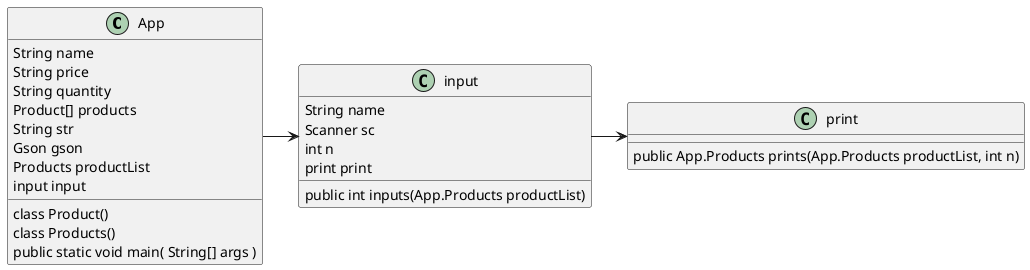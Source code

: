 @startuml
'https://plantuml.com/sequence-diagram

autonumber

@startuml
class App
{
    class Product()
    String name
    String price
    String quantity
    class Products()
    Product[] products
    public static void main( String[] args )
    String str
    Gson gson
    Products productList
    input input
}
class input
{
    public int inputs(App.Products productList)
    String name
    Scanner sc
    int n
    print print
}
class print
{
    public App.Products prints(App.Products productList, int n)
}

App->input
input->print

@enduml
